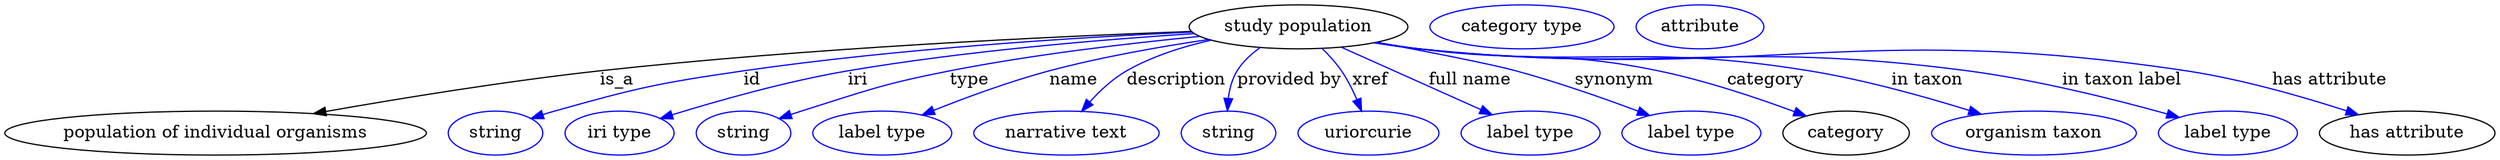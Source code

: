 digraph {
	graph [bb="0,0,2028.1,123"];
	node [label="\N"];
	"study population"	[height=0.5,
		label="study population",
		pos="1053.6,105",
		width=2.4734];
	"population of individual organisms"	[height=0.5,
		pos="171.58,18",
		width=4.7662];
	"study population" -> "population of individual organisms"	[label=is_a,
		lp="498.58,61.5",
		pos="e,251.38,33.938 966.12,101.25 854.21,97.136 654.53,87.756 484.58,69 409.07,60.666 323.97,46.778 261.58,35.751"];
	id	[color=blue,
		height=0.5,
		label=string,
		pos="399.58,18",
		width=1.0652];
	"study population" -> id	[color=blue,
		label=id,
		lp="608.58,61.5",
		pos="e,428.58,29.948 966.97,100.74 875.71,96.498 727.96,87.349 601.58,69 532.31,58.942 514.94,55.057 447.58,36 444.48,35.121 441.28,34.148 \
438.09,33.124",
		style=solid];
	iri	[color=blue,
		height=0.5,
		label="iri type",
		pos="500.58,18",
		width=1.2277];
	"study population" -> iri	[color=blue,
		label=iri,
		lp="694.58,61.5",
		pos="e,533.77,29.923 968.56,99.515 893.87,94.714 782.47,85.462 686.58,69 636.67,60.43 580.71,44.498 543.33,32.916",
		style=solid];
	type	[color=blue,
		height=0.5,
		label=string,
		pos="601.58,18",
		width=1.0652];
	"study population" -> type	[color=blue,
		label=type,
		lp="785.58,61.5",
		pos="e,630.54,29.889 973.22,97.201 916.08,91.613 837.7,82.414 769.58,69 714.89,58.23 701.73,52.827 648.58,36 645.83,35.128 643,34.196 \
640.16,33.233",
		style=solid];
	name	[color=blue,
		height=0.5,
		label="label type",
		pos="714.58,18",
		width=1.5707];
	"study population" -> name	[color=blue,
		label=name,
		lp="870.58,61.5",
		pos="e,747.02,32.824 980.55,94.685 941.6,88.897 893.08,80.373 850.58,69 818.34,60.369 782.98,47.25 756.4,36.616",
		style=solid];
	description	[color=blue,
		height=0.5,
		label="narrative text",
		pos="864.58,18",
		width=2.0943];
	"study population" -> description	[color=blue,
		label=description,
		lp="954.08,61.5",
		pos="e,876.94,35.762 982.34,94.085 959.36,88.866 934.45,80.956 913.58,69 902.33,62.552 891.94,52.789 883.65,43.596",
		style=solid];
	"provided by"	[color=blue,
		height=0.5,
		label=string,
		pos="996.58,18",
		width=1.0652];
	"study population" -> "provided by"	[color=blue,
		label="provided by",
		lp="1046.1,61.5",
		pos="e,995.68,36.352 1022.5,88.111 1015.2,82.967 1008.2,76.59 1003.6,69 999.49,62.32 997.4,54.21 996.42,46.482",
		style=solid];
	xref	[color=blue,
		height=0.5,
		label=uriorcurie,
		pos="1110.6,18",
		width=1.5887];
	"study population" -> xref	[color=blue,
		label=xref,
		lp="1112.1,61.5",
		pos="e,1104.9,36.019 1072.8,87.346 1078.3,81.881 1084.1,75.525 1088.6,69 1093.5,61.845 1097.7,53.425 1101.1,45.556",
		style=solid];
	"full name"	[color=blue,
		height=0.5,
		label="label type",
		pos="1242.6,18",
		width=1.5707];
	"study population" -> "full name"	[color=blue,
		label="full name",
		lp="1193.1,61.5",
		pos="e,1211.3,33.081 1088.3,88.41 1120.4,73.953 1168.2,52.439 1202.1,37.201",
		style=solid];
	synonym	[color=blue,
		height=0.5,
		label="label type",
		pos="1373.6,18",
		width=1.5707];
	"study population" -> synonym	[color=blue,
		label=synonym,
		lp="1310.6,61.5",
		pos="e,1339.6,32.398 1117.5,92.334 1159.2,84.546 1209.6,74.718 1230.6,69 1264.5,59.761 1302,46.53 1330.1,35.999",
		style=solid];
	category	[height=0.5,
		pos="1499.6,18",
		width=1.4263];
	"study population" -> category	[color=blue,
		label=category,
		lp="1434.1,61.5",
		pos="e,1467,31.998 1116.7,92.284 1128.3,90.355 1140.3,88.499 1151.6,87 1237.9,75.553 1261.4,86.628 1346.6,69 1385,61.058 1427.3,46.801 \
1457.6,35.538",
		style=solid];
	"in taxon"	[color=blue,
		height=0.5,
		label="organism taxon",
		pos="1652.6,18",
		width=2.3109];
	"study population" -> "in taxon"	[color=blue,
		label="in taxon",
		lp="1565.6,61.5",
		pos="e,1609.5,33.529 1115.9,92.082 1127.7,90.137 1140,88.328 1151.6,87 1292.2,70.876 1329.9,91.781 1469.6,69 1514.2,61.733 1563.5,47.908 \
1599.7,36.634",
		style=solid];
	"in taxon label"	[color=blue,
		height=0.5,
		label="label type",
		pos="1810.6,18",
		width=1.5707];
	"study population" -> "in taxon label"	[color=blue,
		label="in taxon label",
		lp="1724.1,61.5",
		pos="e,1770.8,30.918 1115.4,92.014 1127.3,90.05 1139.8,88.252 1151.6,87 1349.3,65.963 1401.5,95.025 1598.6,69 1655,61.554 1718.3,45.592 \
1760.9,33.695",
		style=solid];
	"has attribute"	[height=0.5,
		pos="1956.6,18",
		width=1.9859];
	"study population" -> "has attribute"	[color=blue,
		label="has attribute",
		lp="1893.6,61.5",
		pos="e,1916.8,33.053 1115.1,91.949 1127.1,89.978 1139.7,88.193 1151.6,87 1428.1,59.181 1501.8,110.49 1776.6,69 1821.6,62.205 1871.3,47.839 \
1907.1,36.242",
		style=solid];
	"named thing_category"	[color=blue,
		height=0.5,
		label="category type",
		pos="1235.6,105",
		width=2.0762];
	"organismal entity_has attribute"	[color=blue,
		height=0.5,
		label=attribute,
		pos="1380.6,105",
		width=1.4443];
}
